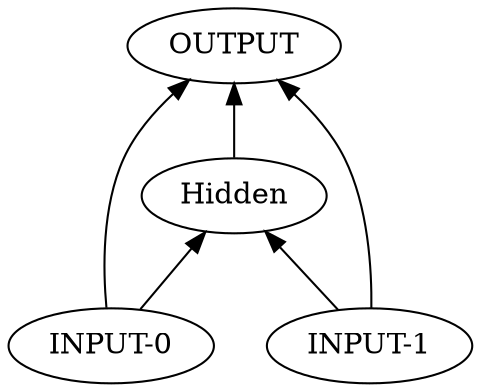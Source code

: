 digraph {
	graph [rankdir=BT splines=true]
	{
		graph [rank=min splines=line]
		0 [label="INPUT-0" color=black fillcolor=white style=filled]
		1 [label="INPUT-1" color=black fillcolor=white style=filled]
	}
	{
		graph [splines=line]
		2 [label="Hidden" color=black fillcolor=white style=filled]
	}
	{
		graph [rank=max splines=line]
		3 [label="OUTPUT" color=black fillcolor=white style=filled]
	}
	0 -> 2 [style=solid]
	1 -> 2 [style=solid]
	0 -> 3 [style=solid]
	1 -> 3 [style=solid]
	2 -> 3 [style=solid]
}